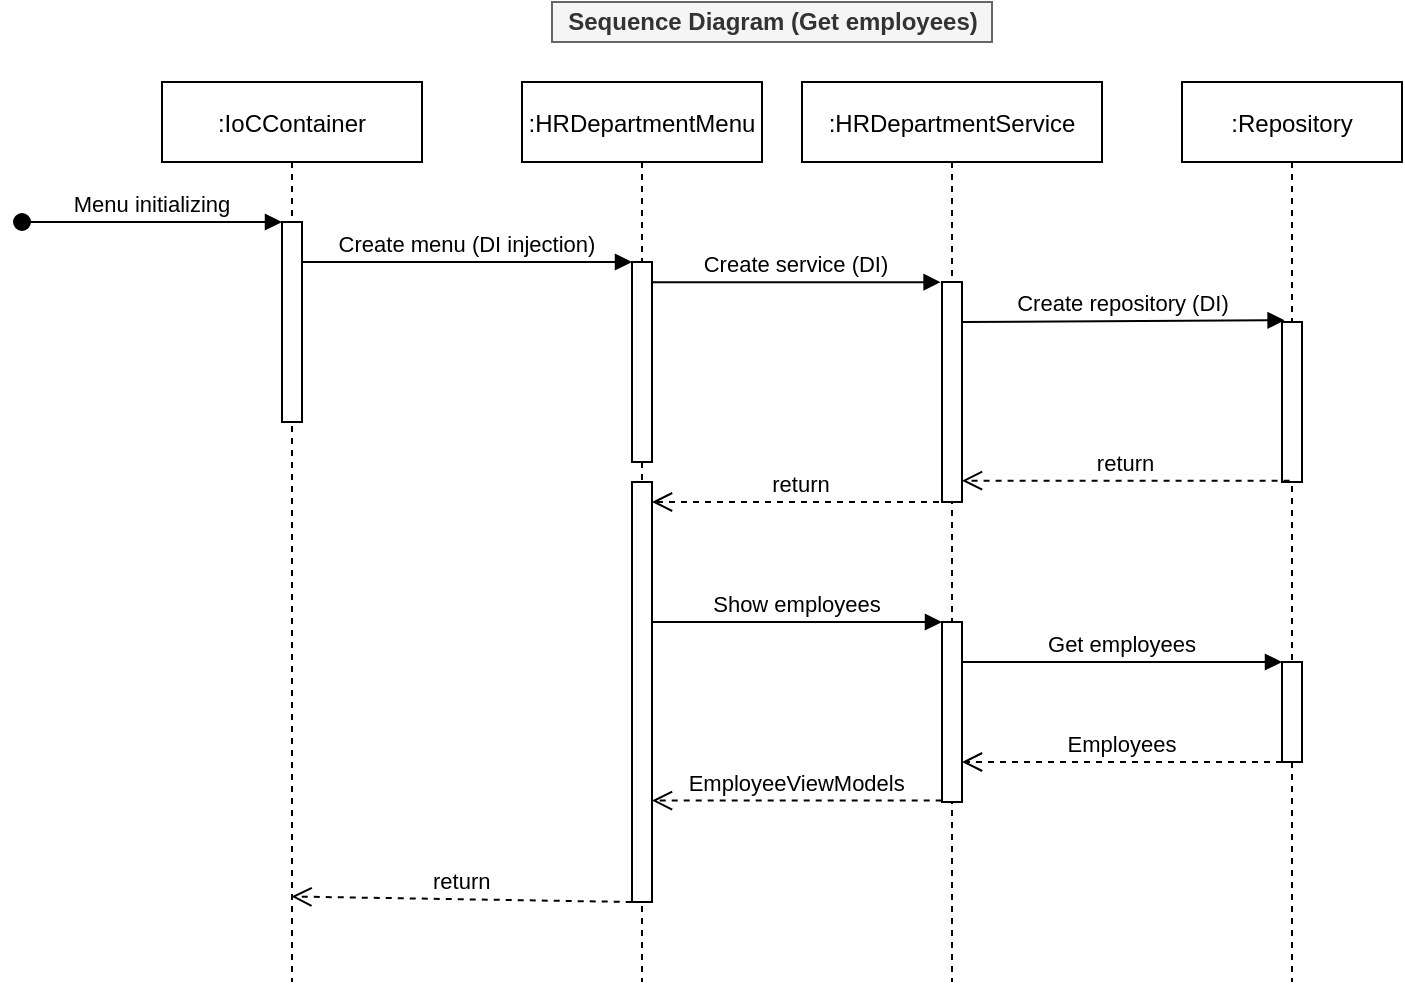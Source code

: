 <mxfile version="14.0.1" type="device"><diagram id="kgpKYQtTHZ0yAKxKKP6v" name="Page-1"><mxGraphModel dx="1185" dy="588" grid="1" gridSize="10" guides="1" tooltips="1" connect="1" arrows="1" fold="1" page="1" pageScale="1" pageWidth="850" pageHeight="1100" math="0" shadow="0"><root><mxCell id="0"/><mxCell id="1" parent="0"/><mxCell id="3nuBFxr9cyL0pnOWT2aG-1" value=":IoCContainer" style="shape=umlLifeline;perimeter=lifelinePerimeter;container=1;collapsible=0;recursiveResize=0;rounded=0;shadow=0;strokeWidth=1;" parent="1" vertex="1"><mxGeometry x="120" y="80" width="130" height="450" as="geometry"/></mxCell><mxCell id="3nuBFxr9cyL0pnOWT2aG-2" value="" style="points=[];perimeter=orthogonalPerimeter;rounded=0;shadow=0;strokeWidth=1;" parent="3nuBFxr9cyL0pnOWT2aG-1" vertex="1"><mxGeometry x="60" y="70" width="10" height="100" as="geometry"/></mxCell><mxCell id="3nuBFxr9cyL0pnOWT2aG-3" value="Menu initializing" style="verticalAlign=bottom;startArrow=oval;endArrow=block;startSize=8;shadow=0;strokeWidth=1;" parent="3nuBFxr9cyL0pnOWT2aG-1" target="3nuBFxr9cyL0pnOWT2aG-2" edge="1"><mxGeometry relative="1" as="geometry"><mxPoint x="-70" y="70" as="sourcePoint"/></mxGeometry></mxCell><mxCell id="3nuBFxr9cyL0pnOWT2aG-5" value=":HRDepartmentMenu" style="shape=umlLifeline;perimeter=lifelinePerimeter;container=1;collapsible=0;recursiveResize=0;rounded=0;shadow=0;strokeWidth=1;" parent="1" vertex="1"><mxGeometry x="300" y="80" width="120" height="450" as="geometry"/></mxCell><mxCell id="3nuBFxr9cyL0pnOWT2aG-6" value="" style="points=[];perimeter=orthogonalPerimeter;rounded=0;shadow=0;strokeWidth=1;" parent="3nuBFxr9cyL0pnOWT2aG-5" vertex="1"><mxGeometry x="55" y="90" width="10" height="100" as="geometry"/></mxCell><mxCell id="FOp_QxD0zDTvwWs204iM-11" value="" style="points=[];perimeter=orthogonalPerimeter;rounded=0;shadow=0;strokeWidth=1;" vertex="1" parent="3nuBFxr9cyL0pnOWT2aG-5"><mxGeometry x="55" y="200" width="10" height="210" as="geometry"/></mxCell><mxCell id="3nuBFxr9cyL0pnOWT2aG-8" value="Create menu (DI injection)" style="verticalAlign=bottom;endArrow=block;entryX=0;entryY=0;shadow=0;strokeWidth=1;" parent="1" source="3nuBFxr9cyL0pnOWT2aG-2" target="3nuBFxr9cyL0pnOWT2aG-6" edge="1"><mxGeometry relative="1" as="geometry"><mxPoint x="275" y="160" as="sourcePoint"/></mxGeometry></mxCell><mxCell id="FOp_QxD0zDTvwWs204iM-1" value=":HRDepartmentService" style="shape=umlLifeline;perimeter=lifelinePerimeter;container=1;collapsible=0;recursiveResize=0;rounded=0;shadow=0;strokeWidth=1;" vertex="1" parent="1"><mxGeometry x="440" y="80" width="150" height="450" as="geometry"/></mxCell><mxCell id="FOp_QxD0zDTvwWs204iM-2" value="" style="points=[];perimeter=orthogonalPerimeter;rounded=0;shadow=0;strokeWidth=1;" vertex="1" parent="FOp_QxD0zDTvwWs204iM-1"><mxGeometry x="70" y="100" width="10" height="110" as="geometry"/></mxCell><mxCell id="FOp_QxD0zDTvwWs204iM-12" value="" style="points=[];perimeter=orthogonalPerimeter;rounded=0;shadow=0;strokeWidth=1;" vertex="1" parent="FOp_QxD0zDTvwWs204iM-1"><mxGeometry x="70" y="270" width="10" height="90" as="geometry"/></mxCell><mxCell id="FOp_QxD0zDTvwWs204iM-3" value=":Repository" style="shape=umlLifeline;perimeter=lifelinePerimeter;container=1;collapsible=0;recursiveResize=0;rounded=0;shadow=0;strokeWidth=1;" vertex="1" parent="1"><mxGeometry x="630" y="80" width="110" height="450" as="geometry"/></mxCell><mxCell id="FOp_QxD0zDTvwWs204iM-4" value="" style="points=[];perimeter=orthogonalPerimeter;rounded=0;shadow=0;strokeWidth=1;" vertex="1" parent="FOp_QxD0zDTvwWs204iM-3"><mxGeometry x="50" y="120" width="10" height="80" as="geometry"/></mxCell><mxCell id="FOp_QxD0zDTvwWs204iM-5" value="Create service (DI)" style="verticalAlign=bottom;endArrow=block;entryX=-0.071;entryY=0.001;shadow=0;strokeWidth=1;entryDx=0;entryDy=0;entryPerimeter=0;" edge="1" parent="1" source="3nuBFxr9cyL0pnOWT2aG-6" target="FOp_QxD0zDTvwWs204iM-2"><mxGeometry relative="1" as="geometry"><mxPoint x="348" y="180.0" as="sourcePoint"/><mxPoint x="503" y="180.0" as="targetPoint"/></mxGeometry></mxCell><mxCell id="FOp_QxD0zDTvwWs204iM-6" value="Create repository (DI)" style="verticalAlign=bottom;endArrow=block;entryX=0.129;entryY=-0.011;shadow=0;strokeWidth=1;entryDx=0;entryDy=0;entryPerimeter=0;" edge="1" parent="1" target="FOp_QxD0zDTvwWs204iM-4"><mxGeometry relative="1" as="geometry"><mxPoint x="520" y="200" as="sourcePoint"/><mxPoint x="674.29" y="200" as="targetPoint"/></mxGeometry></mxCell><mxCell id="FOp_QxD0zDTvwWs204iM-8" value="Sequence Diagram (Get employees)" style="text;html=1;align=center;verticalAlign=middle;resizable=0;points=[];autosize=1;fontStyle=1;fillColor=#f5f5f5;strokeColor=#666666;fontColor=#333333;" vertex="1" parent="1"><mxGeometry x="315" y="40" width="220" height="20" as="geometry"/></mxCell><mxCell id="FOp_QxD0zDTvwWs204iM-9" value="return" style="verticalAlign=bottom;endArrow=open;dashed=1;endSize=8;shadow=0;strokeWidth=1;exitX=0.489;exitY=0.443;exitDx=0;exitDy=0;exitPerimeter=0;" edge="1" parent="1" source="FOp_QxD0zDTvwWs204iM-3" target="FOp_QxD0zDTvwWs204iM-2"><mxGeometry relative="1" as="geometry"><mxPoint x="530" y="250.0" as="targetPoint"/><mxPoint x="685" y="250" as="sourcePoint"/></mxGeometry></mxCell><mxCell id="FOp_QxD0zDTvwWs204iM-10" value="return" style="verticalAlign=bottom;endArrow=open;dashed=1;endSize=8;shadow=0;strokeWidth=1;" edge="1" parent="1" source="FOp_QxD0zDTvwWs204iM-1" target="FOp_QxD0zDTvwWs204iM-11"><mxGeometry relative="1" as="geometry"><mxPoint x="366" y="280" as="targetPoint"/><mxPoint x="507.86" y="260" as="sourcePoint"/><Array as="points"><mxPoint x="480" y="290"/></Array></mxGeometry></mxCell><mxCell id="FOp_QxD0zDTvwWs204iM-13" value="Show employees" style="verticalAlign=bottom;endArrow=block;shadow=0;strokeWidth=1;" edge="1" parent="1" source="FOp_QxD0zDTvwWs204iM-11"><mxGeometry relative="1" as="geometry"><mxPoint x="370" y="350" as="sourcePoint"/><mxPoint x="510" y="350" as="targetPoint"/></mxGeometry></mxCell><mxCell id="FOp_QxD0zDTvwWs204iM-14" value="" style="points=[];perimeter=orthogonalPerimeter;rounded=0;shadow=0;strokeWidth=1;" vertex="1" parent="1"><mxGeometry x="680" y="370" width="10" height="50" as="geometry"/></mxCell><mxCell id="FOp_QxD0zDTvwWs204iM-15" value="Get employees" style="verticalAlign=bottom;endArrow=block;shadow=0;strokeWidth=1;" edge="1" parent="1"><mxGeometry relative="1" as="geometry"><mxPoint x="520" y="370" as="sourcePoint"/><mxPoint x="680" y="370.0" as="targetPoint"/></mxGeometry></mxCell><mxCell id="FOp_QxD0zDTvwWs204iM-16" value="Employees" style="verticalAlign=bottom;endArrow=open;dashed=1;endSize=8;shadow=0;strokeWidth=1;exitX=0.489;exitY=0.443;exitDx=0;exitDy=0;exitPerimeter=0;" edge="1" parent="1"><mxGeometry relative="1" as="geometry"><mxPoint x="520" y="420" as="targetPoint"/><mxPoint x="680" y="420" as="sourcePoint"/></mxGeometry></mxCell><mxCell id="FOp_QxD0zDTvwWs204iM-17" value="EmployeeViewModels" style="verticalAlign=bottom;endArrow=open;dashed=1;endSize=8;shadow=0;strokeWidth=1;exitX=-0.014;exitY=0.992;exitDx=0;exitDy=0;exitPerimeter=0;" edge="1" parent="1" source="FOp_QxD0zDTvwWs204iM-12" target="FOp_QxD0zDTvwWs204iM-11"><mxGeometry relative="1" as="geometry"><mxPoint x="370" y="420" as="targetPoint"/><mxPoint x="460" y="420" as="sourcePoint"/></mxGeometry></mxCell><mxCell id="FOp_QxD0zDTvwWs204iM-20" value="return" style="verticalAlign=bottom;endArrow=open;dashed=1;endSize=8;shadow=0;strokeWidth=1;exitX=-0.014;exitY=0.992;exitDx=0;exitDy=0;exitPerimeter=0;entryX=0.498;entryY=0.905;entryDx=0;entryDy=0;entryPerimeter=0;" edge="1" parent="1" target="3nuBFxr9cyL0pnOWT2aG-1"><mxGeometry relative="1" as="geometry"><mxPoint x="210" y="490" as="targetPoint"/><mxPoint x="354.86" y="490" as="sourcePoint"/></mxGeometry></mxCell></root></mxGraphModel></diagram></mxfile>